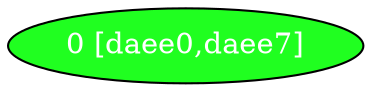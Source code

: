 diGraph libnss3{
	libnss3_0  [style=filled fillcolor="#20FF20" fontcolor="#ffffff" shape=oval label="0 [daee0,daee7]"]


}